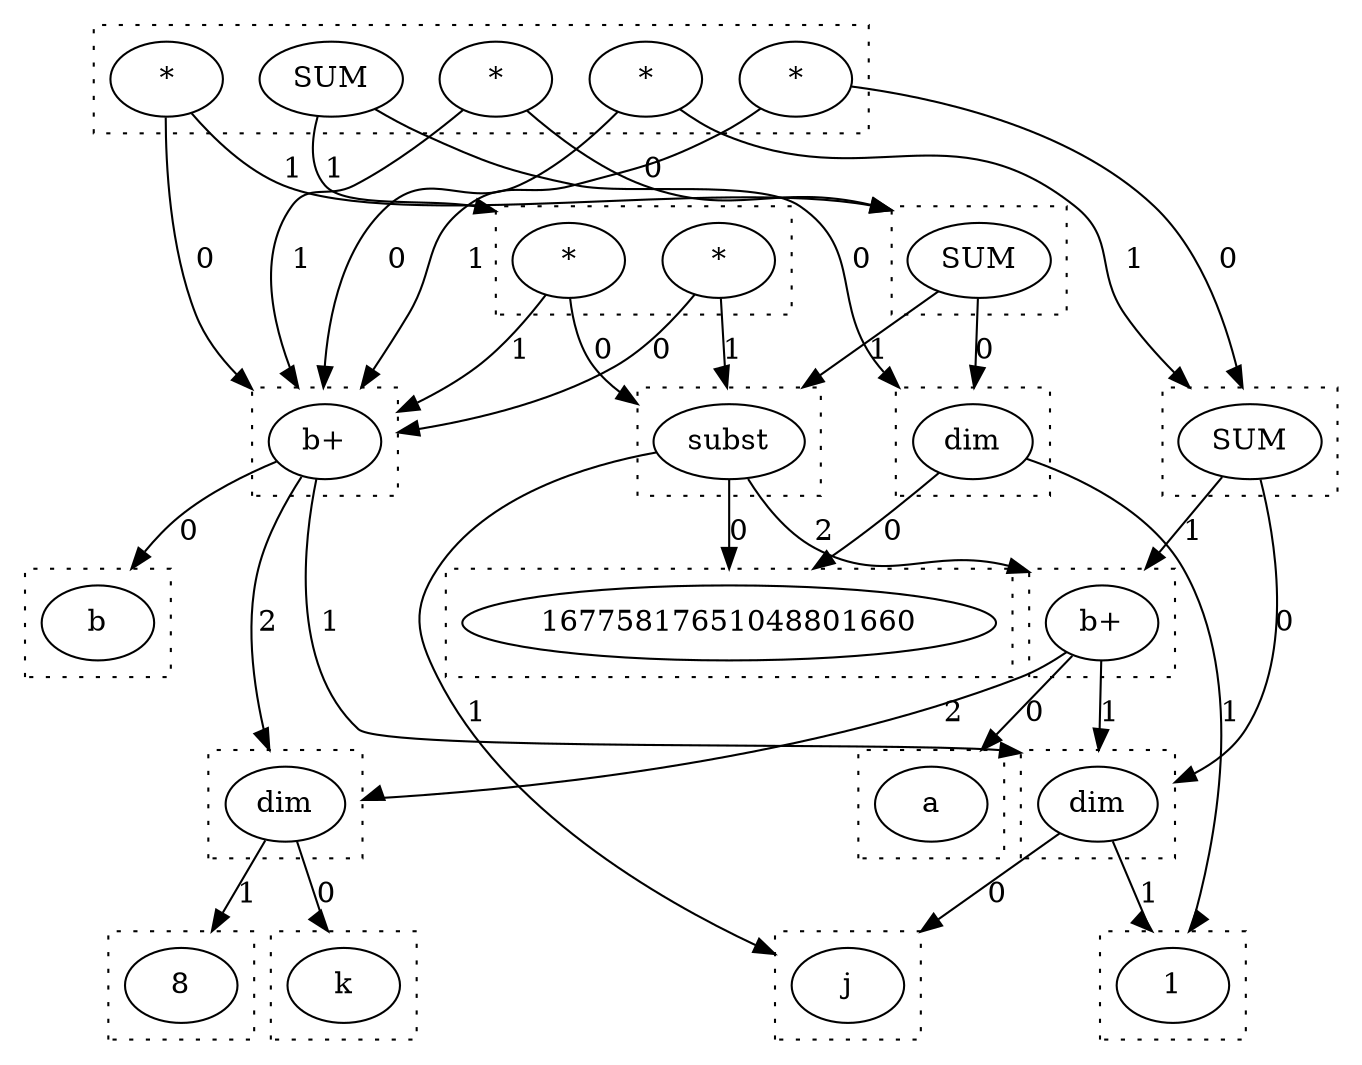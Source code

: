digraph {
  compound=true
  subgraph cluster_0 {
    style=dotted
    0.0[label = "b"]
  }
  subgraph cluster_1 {
    style=dotted
    1.0[label = "j"]
  }
  subgraph cluster_2 {
    style=dotted
    2.0[label = "1"]
  }
  subgraph cluster_3 {
    style=dotted
    3.0[label = "dim"]
  }
  subgraph cluster_4 {
    style=dotted
    4.0[label = "k"]
  }
  subgraph cluster_5 {
    style=dotted
    5.0[label = "8"]
  }
  subgraph cluster_6 {
    style=dotted
    6.0[label = "dim"]
  }
  subgraph cluster_7 {
    style=dotted
    7.0[label = "b+"]
  }
  subgraph cluster_8 {
    style=dotted
    8.0[label = "a"]
  }
  subgraph cluster_9 {
    style=dotted
    9.0[label = "b+"]
  }
  subgraph cluster_10 {
    style=dotted
    10.0[label = "SUM"]
  }
  subgraph cluster_11 {
    style=dotted
    11.0[label = "*"]
    11.1[label = "*"]
    11.2[label = "SUM"]
    11.3[label = "*"]
    11.4[label = "*"]
  }
  subgraph cluster_13 {
    style=dotted
    13.0[label = "16775817651048801660"]
  }
  subgraph cluster_14 {
    style=dotted
    14.0[label = "dim"]
  }
  subgraph cluster_15 {
    style=dotted
    15.0[label = "subst"]
  }
  subgraph cluster_16 {
    style=dotted
    16.0[label = "*"]
    16.1[label = "*"]
  }
  subgraph cluster_19 {
    style=dotted
    19.0[label = "SUM"]
  }
  3.0 -> 1.0 [lhead = cluster_1, label = 0]
  3.0 -> 2.0 [lhead = cluster_2, label = 1]
  6.0 -> 4.0 [lhead = cluster_4, label = 0]
  6.0 -> 5.0 [lhead = cluster_5, label = 1]
  7.0 -> 0.0 [lhead = cluster_0, label = 0]
  7.0 -> 3.0 [lhead = cluster_3, label = 1]
  7.0 -> 6.0 [lhead = cluster_6, label = 2]
  9.0 -> 8.0 [lhead = cluster_8, label = 0]
  9.0 -> 3.0 [lhead = cluster_3, label = 1]
  9.0 -> 6.0 [lhead = cluster_6, label = 2]
  10.0 -> 3.0 [lhead = cluster_3, label = 0]
  10.0 -> 9.0 [lhead = cluster_9, label = 1]
  11.0 -> 10.0 [lhead = cluster_10, label = 0]
  11.0 -> 7.0 [lhead = cluster_7, label = 1]
  11.1 -> 7.0 [lhead = cluster_7, label = 0]
  11.1 -> 10.0 [lhead = cluster_10, label = 1]
  11.2 -> 14.0 [lhead = cluster_14, label = 0]
  11.2 -> 16.0 [lhead = cluster_16, label = 1]
  11.3 -> 7.0 [lhead = cluster_7, label = 0]
  11.3 -> 19.0 [lhead = cluster_19, label = 1]
  11.4 -> 19.0 [lhead = cluster_19, label = 0]
  11.4 -> 7.0 [lhead = cluster_7, label = 1]
  14.0 -> 13.0 [lhead = cluster_13, label = 0]
  14.0 -> 2.0 [lhead = cluster_2, label = 1]
  15.0 -> 13.0 [lhead = cluster_13, label = 0]
  15.0 -> 1.0 [lhead = cluster_1, label = 1]
  15.0 -> 9.0 [lhead = cluster_9, label = 2]
  16.0 -> 15.0 [lhead = cluster_15, label = 0]
  16.0 -> 7.0 [lhead = cluster_7, label = 1]
  16.1 -> 7.0 [lhead = cluster_7, label = 0]
  16.1 -> 15.0 [lhead = cluster_15, label = 1]
  19.0 -> 14.0 [lhead = cluster_14, label = 0]
  19.0 -> 15.0 [lhead = cluster_15, label = 1]
}